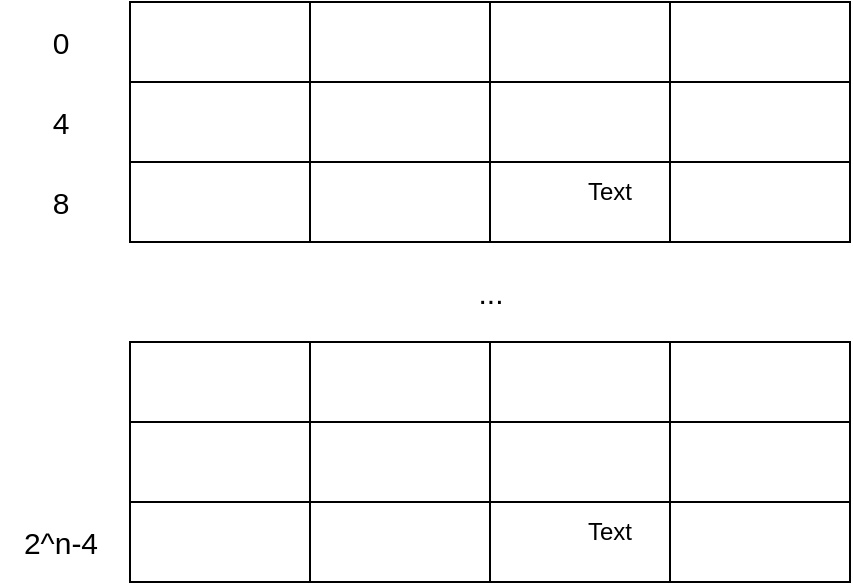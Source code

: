 <mxfile version="20.6.2" type="device"><diagram id="w1I5nwfFEQIMCeZoeKBh" name="第 1 页"><mxGraphModel dx="852" dy="515" grid="1" gridSize="10" guides="1" tooltips="1" connect="1" arrows="1" fold="1" page="1" pageScale="1" pageWidth="1390" pageHeight="980" math="0" shadow="0"><root><mxCell id="0"/><mxCell id="1" parent="0"/><mxCell id="kTRO68nS6QKNKunQM3LG-1" value="" style="rounded=0;whiteSpace=wrap;html=1;" vertex="1" parent="1"><mxGeometry x="290" y="170" width="90" height="40" as="geometry"/></mxCell><mxCell id="kTRO68nS6QKNKunQM3LG-2" value="" style="rounded=0;whiteSpace=wrap;html=1;" vertex="1" parent="1"><mxGeometry x="200" y="170" width="90" height="40" as="geometry"/></mxCell><mxCell id="kTRO68nS6QKNKunQM3LG-3" value="" style="rounded=0;whiteSpace=wrap;html=1;" vertex="1" parent="1"><mxGeometry x="470" y="170" width="90" height="40" as="geometry"/></mxCell><mxCell id="kTRO68nS6QKNKunQM3LG-4" value="" style="rounded=0;whiteSpace=wrap;html=1;" vertex="1" parent="1"><mxGeometry x="380" y="170" width="90" height="40" as="geometry"/></mxCell><mxCell id="kTRO68nS6QKNKunQM3LG-13" value="" style="rounded=0;whiteSpace=wrap;html=1;" vertex="1" parent="1"><mxGeometry x="290" y="210" width="90" height="40" as="geometry"/></mxCell><mxCell id="kTRO68nS6QKNKunQM3LG-14" value="" style="rounded=0;whiteSpace=wrap;html=1;" vertex="1" parent="1"><mxGeometry x="200" y="210" width="90" height="40" as="geometry"/></mxCell><mxCell id="kTRO68nS6QKNKunQM3LG-15" value="" style="rounded=0;whiteSpace=wrap;html=1;" vertex="1" parent="1"><mxGeometry x="470" y="210" width="90" height="40" as="geometry"/></mxCell><mxCell id="kTRO68nS6QKNKunQM3LG-16" value="" style="rounded=0;whiteSpace=wrap;html=1;" vertex="1" parent="1"><mxGeometry x="380" y="210" width="90" height="40" as="geometry"/></mxCell><mxCell id="kTRO68nS6QKNKunQM3LG-17" value="" style="rounded=0;whiteSpace=wrap;html=1;" vertex="1" parent="1"><mxGeometry x="290" y="250" width="90" height="40" as="geometry"/></mxCell><mxCell id="kTRO68nS6QKNKunQM3LG-18" value="" style="rounded=0;whiteSpace=wrap;html=1;" vertex="1" parent="1"><mxGeometry x="200" y="250" width="90" height="40" as="geometry"/></mxCell><mxCell id="kTRO68nS6QKNKunQM3LG-19" value="" style="rounded=0;whiteSpace=wrap;html=1;" vertex="1" parent="1"><mxGeometry x="470" y="250" width="90" height="40" as="geometry"/></mxCell><mxCell id="kTRO68nS6QKNKunQM3LG-20" value="" style="rounded=0;whiteSpace=wrap;html=1;" vertex="1" parent="1"><mxGeometry x="380" y="250" width="90" height="40" as="geometry"/></mxCell><mxCell id="kTRO68nS6QKNKunQM3LG-21" value="Text" style="text;html=1;strokeColor=none;fillColor=none;align=center;verticalAlign=middle;whiteSpace=wrap;rounded=0;" vertex="1" parent="1"><mxGeometry x="410" y="250" width="60" height="30" as="geometry"/></mxCell><mxCell id="kTRO68nS6QKNKunQM3LG-22" value="..." style="text;html=1;align=center;verticalAlign=middle;resizable=0;points=[];autosize=1;strokeColor=none;fillColor=none;fontSize=15;" vertex="1" parent="1"><mxGeometry x="360" y="300" width="40" height="30" as="geometry"/></mxCell><mxCell id="kTRO68nS6QKNKunQM3LG-23" value="" style="rounded=0;whiteSpace=wrap;html=1;" vertex="1" parent="1"><mxGeometry x="290" y="340" width="90" height="40" as="geometry"/></mxCell><mxCell id="kTRO68nS6QKNKunQM3LG-24" value="" style="rounded=0;whiteSpace=wrap;html=1;" vertex="1" parent="1"><mxGeometry x="200" y="340" width="90" height="40" as="geometry"/></mxCell><mxCell id="kTRO68nS6QKNKunQM3LG-25" value="" style="rounded=0;whiteSpace=wrap;html=1;" vertex="1" parent="1"><mxGeometry x="470" y="340" width="90" height="40" as="geometry"/></mxCell><mxCell id="kTRO68nS6QKNKunQM3LG-26" value="" style="rounded=0;whiteSpace=wrap;html=1;" vertex="1" parent="1"><mxGeometry x="380" y="340" width="90" height="40" as="geometry"/></mxCell><mxCell id="kTRO68nS6QKNKunQM3LG-27" value="" style="rounded=0;whiteSpace=wrap;html=1;" vertex="1" parent="1"><mxGeometry x="290" y="380" width="90" height="40" as="geometry"/></mxCell><mxCell id="kTRO68nS6QKNKunQM3LG-28" value="" style="rounded=0;whiteSpace=wrap;html=1;" vertex="1" parent="1"><mxGeometry x="200" y="380" width="90" height="40" as="geometry"/></mxCell><mxCell id="kTRO68nS6QKNKunQM3LG-29" value="" style="rounded=0;whiteSpace=wrap;html=1;" vertex="1" parent="1"><mxGeometry x="470" y="380" width="90" height="40" as="geometry"/></mxCell><mxCell id="kTRO68nS6QKNKunQM3LG-30" value="" style="rounded=0;whiteSpace=wrap;html=1;" vertex="1" parent="1"><mxGeometry x="380" y="380" width="90" height="40" as="geometry"/></mxCell><mxCell id="kTRO68nS6QKNKunQM3LG-31" value="" style="rounded=0;whiteSpace=wrap;html=1;" vertex="1" parent="1"><mxGeometry x="290" y="420" width="90" height="40" as="geometry"/></mxCell><mxCell id="kTRO68nS6QKNKunQM3LG-32" value="" style="rounded=0;whiteSpace=wrap;html=1;" vertex="1" parent="1"><mxGeometry x="200" y="420" width="90" height="40" as="geometry"/></mxCell><mxCell id="kTRO68nS6QKNKunQM3LG-33" value="" style="rounded=0;whiteSpace=wrap;html=1;" vertex="1" parent="1"><mxGeometry x="470" y="420" width="90" height="40" as="geometry"/></mxCell><mxCell id="kTRO68nS6QKNKunQM3LG-34" value="" style="rounded=0;whiteSpace=wrap;html=1;" vertex="1" parent="1"><mxGeometry x="380" y="420" width="90" height="40" as="geometry"/></mxCell><mxCell id="kTRO68nS6QKNKunQM3LG-35" value="Text" style="text;html=1;strokeColor=none;fillColor=none;align=center;verticalAlign=middle;whiteSpace=wrap;rounded=0;" vertex="1" parent="1"><mxGeometry x="410" y="420" width="60" height="30" as="geometry"/></mxCell><mxCell id="kTRO68nS6QKNKunQM3LG-36" value="0" style="text;html=1;align=center;verticalAlign=middle;resizable=0;points=[];autosize=1;strokeColor=none;fillColor=none;fontSize=15;" vertex="1" parent="1"><mxGeometry x="150" y="175" width="30" height="30" as="geometry"/></mxCell><mxCell id="kTRO68nS6QKNKunQM3LG-38" value="4" style="text;html=1;align=center;verticalAlign=middle;resizable=0;points=[];autosize=1;strokeColor=none;fillColor=none;fontSize=15;" vertex="1" parent="1"><mxGeometry x="150" y="215" width="30" height="30" as="geometry"/></mxCell><mxCell id="kTRO68nS6QKNKunQM3LG-40" value="8" style="text;html=1;align=center;verticalAlign=middle;resizable=0;points=[];autosize=1;strokeColor=none;fillColor=none;fontSize=15;" vertex="1" parent="1"><mxGeometry x="150" y="255" width="30" height="30" as="geometry"/></mxCell><mxCell id="kTRO68nS6QKNKunQM3LG-41" value="2^n-4" style="text;html=1;align=center;verticalAlign=middle;resizable=0;points=[];autosize=1;strokeColor=none;fillColor=none;fontSize=15;" vertex="1" parent="1"><mxGeometry x="135" y="425" width="60" height="30" as="geometry"/></mxCell></root></mxGraphModel></diagram></mxfile>